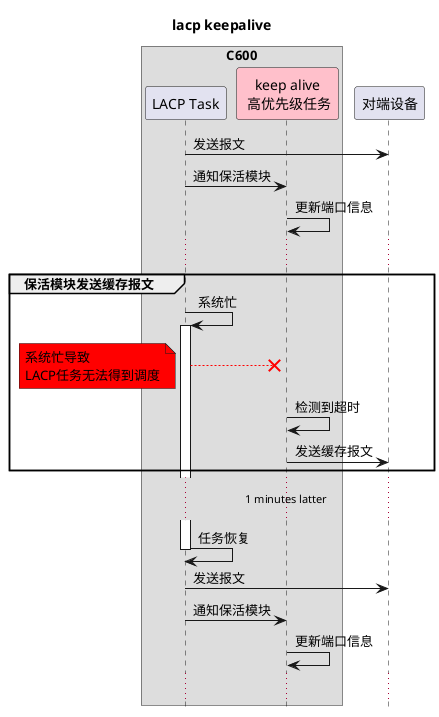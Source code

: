 @startuml
title lacp keepalive

hide footbox 

box "C600"
participant "LACP Task" as lacp 
participant "keep alive\n 高优先级任务" as keep  #pink
end box

participant "对端设备" as partner


lacp -> partner : 发送报文
lacp ->keep : 通知保活模块
keep -> keep : 更新端口信息


...

group 保活模块发送缓存报文
lacp->lacp : 系统忙
activate lacp
lacp -[#red]->x keep : 
note left #red
    系统忙导致
    LACP任务无法得到调度
end note
keep -> keep : 检测到超时
keep -> partner : 发送缓存报文
end

...1 minutes latter ...

lacp->lacp : 任务恢复
deactivate lacp


lacp -> partner : 发送报文
lacp ->keep : 通知保活模块
keep -> keep : 更新端口信息


...

@enduml
